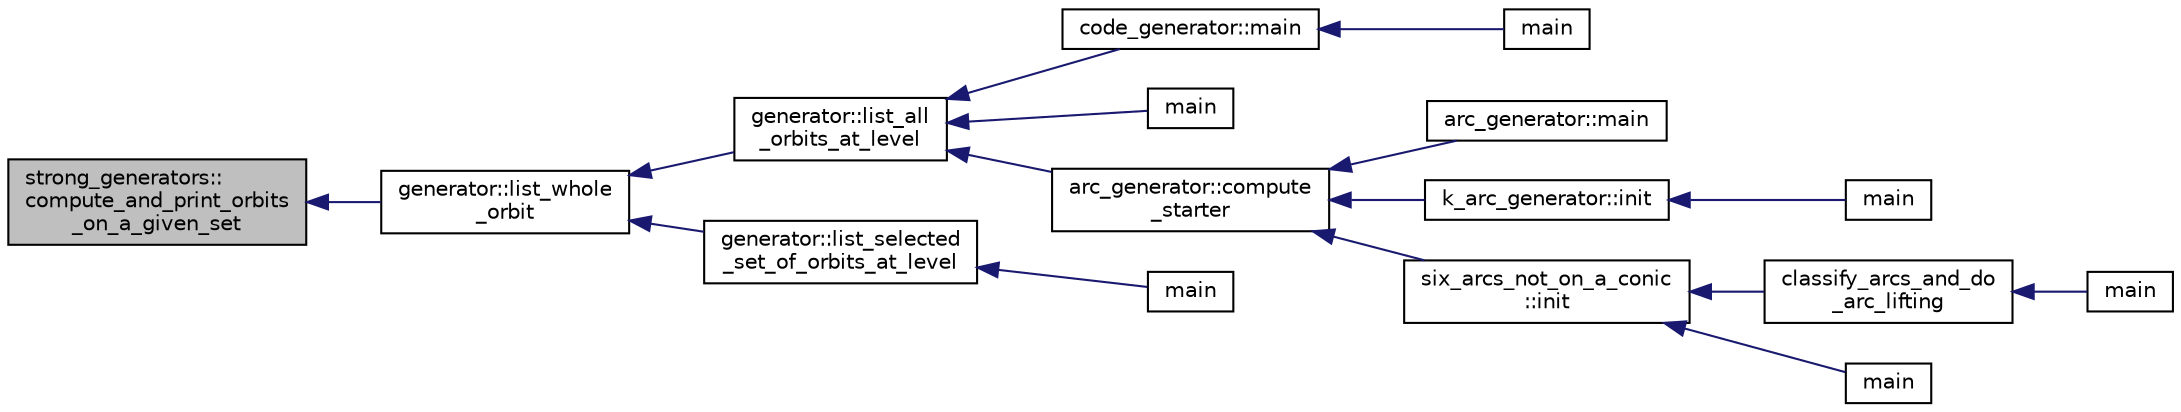 digraph "strong_generators::compute_and_print_orbits_on_a_given_set"
{
  edge [fontname="Helvetica",fontsize="10",labelfontname="Helvetica",labelfontsize="10"];
  node [fontname="Helvetica",fontsize="10",shape=record];
  rankdir="LR";
  Node215 [label="strong_generators::\lcompute_and_print_orbits\l_on_a_given_set",height=0.2,width=0.4,color="black", fillcolor="grey75", style="filled", fontcolor="black"];
  Node215 -> Node216 [dir="back",color="midnightblue",fontsize="10",style="solid",fontname="Helvetica"];
  Node216 [label="generator::list_whole\l_orbit",height=0.2,width=0.4,color="black", fillcolor="white", style="filled",URL="$d7/d73/classgenerator.html#aa102d1c1e32f0cd1dafeab1e0d1c18c1"];
  Node216 -> Node217 [dir="back",color="midnightblue",fontsize="10",style="solid",fontname="Helvetica"];
  Node217 [label="generator::list_all\l_orbits_at_level",height=0.2,width=0.4,color="black", fillcolor="white", style="filled",URL="$d7/d73/classgenerator.html#a650880bf92f9f2bf124d4ead2cc01f70"];
  Node217 -> Node218 [dir="back",color="midnightblue",fontsize="10",style="solid",fontname="Helvetica"];
  Node218 [label="code_generator::main",height=0.2,width=0.4,color="black", fillcolor="white", style="filled",URL="$db/d37/classcode__generator.html#ab3cf3a306e4032c2b471ac95321c599f"];
  Node218 -> Node219 [dir="back",color="midnightblue",fontsize="10",style="solid",fontname="Helvetica"];
  Node219 [label="main",height=0.2,width=0.4,color="black", fillcolor="white", style="filled",URL="$d4/d4f/codes_8_c.html#a217dbf8b442f20279ea00b898af96f52"];
  Node217 -> Node220 [dir="back",color="midnightblue",fontsize="10",style="solid",fontname="Helvetica"];
  Node220 [label="main",height=0.2,width=0.4,color="black", fillcolor="white", style="filled",URL="$de/d2d/graph_2graph_8_c.html#a217dbf8b442f20279ea00b898af96f52"];
  Node217 -> Node221 [dir="back",color="midnightblue",fontsize="10",style="solid",fontname="Helvetica"];
  Node221 [label="arc_generator::compute\l_starter",height=0.2,width=0.4,color="black", fillcolor="white", style="filled",URL="$d4/d21/classarc__generator.html#aad1dcec3a1c302e743d574bd1ac857d9"];
  Node221 -> Node222 [dir="back",color="midnightblue",fontsize="10",style="solid",fontname="Helvetica"];
  Node222 [label="arc_generator::main",height=0.2,width=0.4,color="black", fillcolor="white", style="filled",URL="$d4/d21/classarc__generator.html#ad80140b51b165dad1fe6ab232be7829a"];
  Node221 -> Node223 [dir="back",color="midnightblue",fontsize="10",style="solid",fontname="Helvetica"];
  Node223 [label="k_arc_generator::init",height=0.2,width=0.4,color="black", fillcolor="white", style="filled",URL="$d6/dd8/classk__arc__generator.html#a6036d9f52ede9f8ca681505626b5361d"];
  Node223 -> Node224 [dir="back",color="midnightblue",fontsize="10",style="solid",fontname="Helvetica"];
  Node224 [label="main",height=0.2,width=0.4,color="black", fillcolor="white", style="filled",URL="$d6/d01/k__arc__generator__main_8_c.html#a217dbf8b442f20279ea00b898af96f52"];
  Node221 -> Node225 [dir="back",color="midnightblue",fontsize="10",style="solid",fontname="Helvetica"];
  Node225 [label="six_arcs_not_on_a_conic\l::init",height=0.2,width=0.4,color="black", fillcolor="white", style="filled",URL="$d8/de6/classsix__arcs__not__on__a__conic.html#a7a4d5cf8a098488729934cfa8a70944a"];
  Node225 -> Node226 [dir="back",color="midnightblue",fontsize="10",style="solid",fontname="Helvetica"];
  Node226 [label="classify_arcs_and_do\l_arc_lifting",height=0.2,width=0.4,color="black", fillcolor="white", style="filled",URL="$d6/dc3/arc__lifting__main_8_c.html#afdd7be16f16b8c71e9a72fe5f6a0b59c"];
  Node226 -> Node227 [dir="back",color="midnightblue",fontsize="10",style="solid",fontname="Helvetica"];
  Node227 [label="main",height=0.2,width=0.4,color="black", fillcolor="white", style="filled",URL="$d6/dc3/arc__lifting__main_8_c.html#a217dbf8b442f20279ea00b898af96f52"];
  Node225 -> Node228 [dir="back",color="midnightblue",fontsize="10",style="solid",fontname="Helvetica"];
  Node228 [label="main",height=0.2,width=0.4,color="black", fillcolor="white", style="filled",URL="$d2/dfa/create__surface__main_8_c.html#a217dbf8b442f20279ea00b898af96f52"];
  Node216 -> Node229 [dir="back",color="midnightblue",fontsize="10",style="solid",fontname="Helvetica"];
  Node229 [label="generator::list_selected\l_set_of_orbits_at_level",height=0.2,width=0.4,color="black", fillcolor="white", style="filled",URL="$d7/d73/classgenerator.html#a391f8ad3ba736baedd3dd2b7e31a0a62"];
  Node229 -> Node230 [dir="back",color="midnightblue",fontsize="10",style="solid",fontname="Helvetica"];
  Node230 [label="main",height=0.2,width=0.4,color="black", fillcolor="white", style="filled",URL="$da/dd5/subspace__orbits__main_8_c.html#a217dbf8b442f20279ea00b898af96f52"];
}
